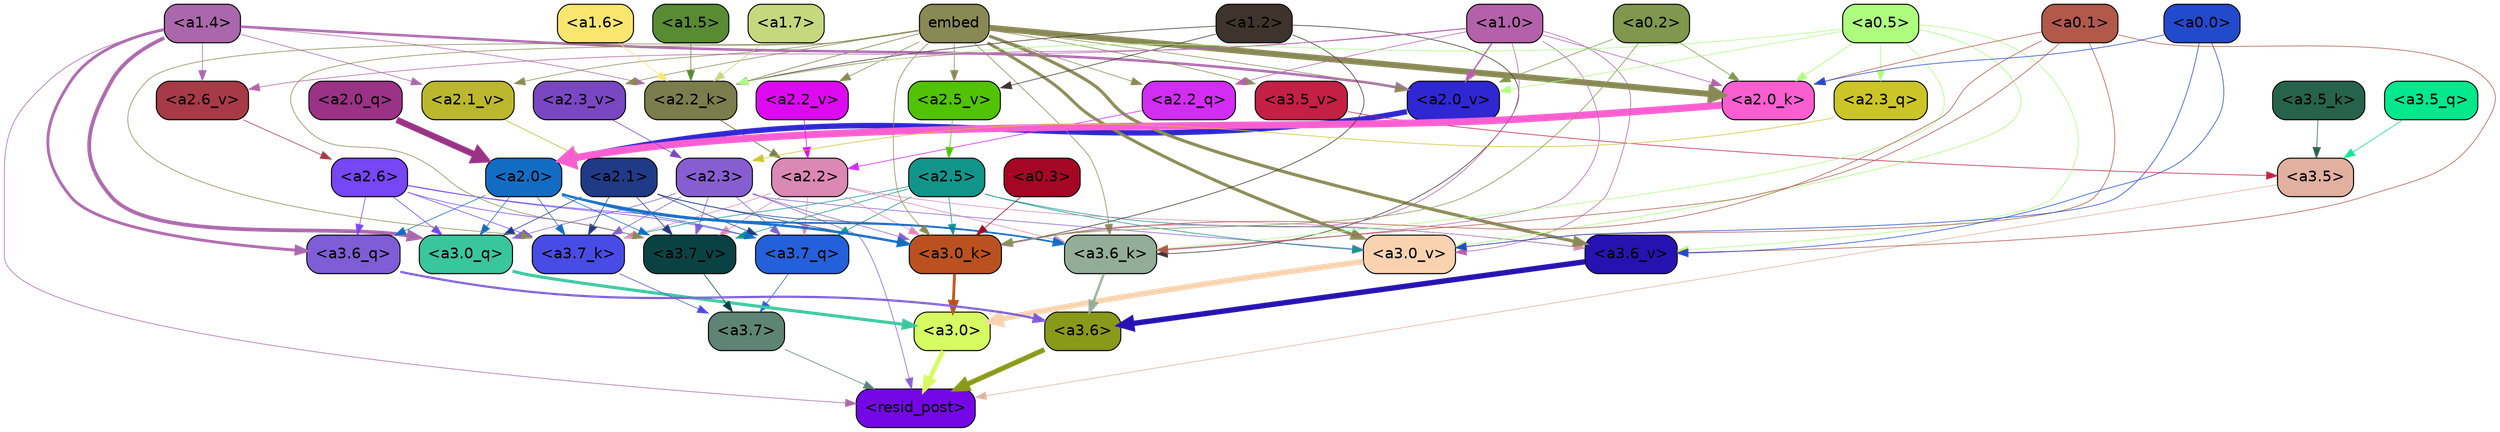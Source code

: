 strict digraph "" {
	graph [bgcolor=transparent,
		layout=dot,
		overlap=false,
		splines=true
	];
	"<a3.7>"	[color=black,
		fillcolor="#5e8476",
		fontname=Helvetica,
		shape=box,
		style="filled, rounded"];
	"<resid_post>"	[color=black,
		fillcolor="#7507e7",
		fontname=Helvetica,
		shape=box,
		style="filled, rounded"];
	"<a3.7>" -> "<resid_post>"	[color="#5e8476",
		penwidth=0.6];
	"<a3.6>"	[color=black,
		fillcolor="#899919",
		fontname=Helvetica,
		shape=box,
		style="filled, rounded"];
	"<a3.6>" -> "<resid_post>"	[color="#899919",
		penwidth=4.670643210411072];
	"<a3.5>"	[color=black,
		fillcolor="#e2b09f",
		fontname=Helvetica,
		shape=box,
		style="filled, rounded"];
	"<a3.5>" -> "<resid_post>"	[color="#e2b09f",
		penwidth=0.6];
	"<a3.0>"	[color=black,
		fillcolor="#d5fa62",
		fontname=Helvetica,
		shape=box,
		style="filled, rounded"];
	"<a3.0>" -> "<resid_post>"	[color="#d5fa62",
		penwidth=4.246885180473328];
	"<a2.3>"	[color=black,
		fillcolor="#865ed1",
		fontname=Helvetica,
		shape=box,
		style="filled, rounded"];
	"<a2.3>" -> "<resid_post>"	[color="#865ed1",
		penwidth=0.6];
	"<a3.7_q>"	[color=black,
		fillcolor="#2460d9",
		fontname=Helvetica,
		shape=box,
		style="filled, rounded"];
	"<a2.3>" -> "<a3.7_q>"	[color="#865ed1",
		penwidth=0.6];
	"<a3.0_q>"	[color=black,
		fillcolor="#3ac69d",
		fontname=Helvetica,
		shape=box,
		style="filled, rounded"];
	"<a2.3>" -> "<a3.0_q>"	[color="#865ed1",
		penwidth=0.6];
	"<a3.7_k>"	[color=black,
		fillcolor="#494be6",
		fontname=Helvetica,
		shape=box,
		style="filled, rounded"];
	"<a2.3>" -> "<a3.7_k>"	[color="#865ed1",
		penwidth=0.6];
	"<a3.0_k>"	[color=black,
		fillcolor="#bb511e",
		fontname=Helvetica,
		shape=box,
		style="filled, rounded"];
	"<a2.3>" -> "<a3.0_k>"	[color="#865ed1",
		penwidth=0.6];
	"<a3.7_v>"	[color=black,
		fillcolor="#0a4243",
		fontname=Helvetica,
		shape=box,
		style="filled, rounded"];
	"<a2.3>" -> "<a3.7_v>"	[color="#865ed1",
		penwidth=0.6];
	"<a3.0_v>"	[color=black,
		fillcolor="#f9d3b0",
		fontname=Helvetica,
		shape=box,
		style="filled, rounded"];
	"<a2.3>" -> "<a3.0_v>"	[color="#865ed1",
		penwidth=0.6];
	"<a1.4>"	[color=black,
		fillcolor="#ab67ac",
		fontname=Helvetica,
		shape=box,
		style="filled, rounded"];
	"<a1.4>" -> "<resid_post>"	[color="#ab67ac",
		penwidth=0.6];
	"<a3.6_q>"	[color=black,
		fillcolor="#7e5dd6",
		fontname=Helvetica,
		shape=box,
		style="filled, rounded"];
	"<a1.4>" -> "<a3.6_q>"	[color="#ab67ac",
		penwidth=2.6487714648246765];
	"<a1.4>" -> "<a3.0_q>"	[color="#ab67ac",
		penwidth=3.477886103093624];
	"<a2.2_k>"	[color=black,
		fillcolor="#7c7d4c",
		fontname=Helvetica,
		shape=box,
		style="filled, rounded"];
	"<a1.4>" -> "<a2.2_k>"	[color="#ab67ac",
		penwidth=0.6];
	"<a2.6_v>"	[color=black,
		fillcolor="#a73a47",
		fontname=Helvetica,
		shape=box,
		style="filled, rounded"];
	"<a1.4>" -> "<a2.6_v>"	[color="#ab67ac",
		penwidth=0.6];
	"<a2.1_v>"	[color=black,
		fillcolor="#bbb82e",
		fontname=Helvetica,
		shape=box,
		style="filled, rounded"];
	"<a1.4>" -> "<a2.1_v>"	[color="#ab67ac",
		penwidth=0.6];
	"<a2.0_v>"	[color=black,
		fillcolor="#2f27d2",
		fontname=Helvetica,
		shape=box,
		style="filled, rounded"];
	"<a1.4>" -> "<a2.0_v>"	[color="#ab67ac",
		penwidth=2.3358620405197144];
	"<a3.7_q>" -> "<a3.7>"	[color="#2460d9",
		penwidth=0.6];
	"<a3.6_q>" -> "<a3.6>"	[color="#7e5dd6",
		penwidth=2.03758105635643];
	"<a3.5_q>"	[color=black,
		fillcolor="#02e88d",
		fontname=Helvetica,
		shape=box,
		style="filled, rounded"];
	"<a3.5_q>" -> "<a3.5>"	[color="#02e88d",
		penwidth=0.6];
	"<a3.0_q>" -> "<a3.0>"	[color="#3ac69d",
		penwidth=2.8638100624084473];
	"<a3.7_k>" -> "<a3.7>"	[color="#494be6",
		penwidth=0.6];
	"<a3.6_k>"	[color=black,
		fillcolor="#94ad97",
		fontname=Helvetica,
		shape=box,
		style="filled, rounded"];
	"<a3.6_k>" -> "<a3.6>"	[color="#94ad97",
		penwidth=2.174198240041733];
	"<a3.5_k>"	[color=black,
		fillcolor="#27624d",
		fontname=Helvetica,
		shape=box,
		style="filled, rounded"];
	"<a3.5_k>" -> "<a3.5>"	[color="#27624d",
		penwidth=0.6];
	"<a3.0_k>" -> "<a3.0>"	[color="#bb511e",
		penwidth=2.6274144649505615];
	"<a3.7_v>" -> "<a3.7>"	[color="#0a4243",
		penwidth=0.6];
	"<a3.6_v>"	[color=black,
		fillcolor="#2612b1",
		fontname=Helvetica,
		shape=box,
		style="filled, rounded"];
	"<a3.6_v>" -> "<a3.6>"	[color="#2612b1",
		penwidth=5.002329230308533];
	"<a3.5_v>"	[color=black,
		fillcolor="#c41f44",
		fontname=Helvetica,
		shape=box,
		style="filled, rounded"];
	"<a3.5_v>" -> "<a3.5>"	[color="#c41f44",
		penwidth=0.6];
	"<a3.0_v>" -> "<a3.0>"	[color="#f9d3b0",
		penwidth=5.188832879066467];
	"<a2.6>"	[color=black,
		fillcolor="#7746f5",
		fontname=Helvetica,
		shape=box,
		style="filled, rounded"];
	"<a2.6>" -> "<a3.7_q>"	[color="#7746f5",
		penwidth=0.6];
	"<a2.6>" -> "<a3.6_q>"	[color="#7746f5",
		penwidth=0.6];
	"<a2.6>" -> "<a3.0_q>"	[color="#7746f5",
		penwidth=0.6];
	"<a2.6>" -> "<a3.7_k>"	[color="#7746f5",
		penwidth=0.6];
	"<a2.6>" -> "<a3.0_k>"	[color="#7746f5",
		penwidth=0.6];
	"<a2.6>" -> "<a3.7_v>"	[color="#7746f5",
		penwidth=0.6];
	"<a2.5>"	[color=black,
		fillcolor="#11958b",
		fontname=Helvetica,
		shape=box,
		style="filled, rounded"];
	"<a2.5>" -> "<a3.7_q>"	[color="#11958b",
		penwidth=0.6];
	"<a2.5>" -> "<a3.7_k>"	[color="#11958b",
		penwidth=0.6];
	"<a2.5>" -> "<a3.0_k>"	[color="#11958b",
		penwidth=0.6];
	"<a2.5>" -> "<a3.7_v>"	[color="#11958b",
		penwidth=0.6];
	"<a2.5>" -> "<a3.6_v>"	[color="#11958b",
		penwidth=0.6];
	"<a2.5>" -> "<a3.0_v>"	[color="#11958b",
		penwidth=0.6];
	"<a2.2>"	[color=black,
		fillcolor="#dc88b4",
		fontname=Helvetica,
		shape=box,
		style="filled, rounded"];
	"<a2.2>" -> "<a3.7_q>"	[color="#dc88b4",
		penwidth=0.6];
	"<a2.2>" -> "<a3.7_k>"	[color="#dc88b4",
		penwidth=0.6];
	"<a2.2>" -> "<a3.6_k>"	[color="#dc88b4",
		penwidth=0.6];
	"<a2.2>" -> "<a3.0_k>"	[color="#dc88b4",
		penwidth=0.6];
	"<a2.2>" -> "<a3.7_v>"	[color="#dc88b4",
		penwidth=0.6];
	"<a2.2>" -> "<a3.6_v>"	[color="#dc88b4",
		penwidth=0.6];
	"<a2.1>"	[color=black,
		fillcolor="#1f3a87",
		fontname=Helvetica,
		shape=box,
		style="filled, rounded"];
	"<a2.1>" -> "<a3.7_q>"	[color="#1f3a87",
		penwidth=0.6];
	"<a2.1>" -> "<a3.0_q>"	[color="#1f3a87",
		penwidth=0.6];
	"<a2.1>" -> "<a3.7_k>"	[color="#1f3a87",
		penwidth=0.6];
	"<a2.1>" -> "<a3.6_k>"	[color="#1f3a87",
		penwidth=0.6];
	"<a2.1>" -> "<a3.0_k>"	[color="#1f3a87",
		penwidth=0.6];
	"<a2.1>" -> "<a3.7_v>"	[color="#1f3a87",
		penwidth=0.6];
	"<a2.0>"	[color=black,
		fillcolor="#136cc3",
		fontname=Helvetica,
		shape=box,
		style="filled, rounded"];
	"<a2.0>" -> "<a3.7_q>"	[color="#136cc3",
		penwidth=0.6];
	"<a2.0>" -> "<a3.6_q>"	[color="#136cc3",
		penwidth=0.6];
	"<a2.0>" -> "<a3.0_q>"	[color="#136cc3",
		penwidth=0.6];
	"<a2.0>" -> "<a3.7_k>"	[color="#136cc3",
		penwidth=0.6];
	"<a2.0>" -> "<a3.6_k>"	[color="#136cc3",
		penwidth=1.5417278409004211];
	"<a2.0>" -> "<a3.0_k>"	[color="#136cc3",
		penwidth=2.23091459274292];
	"<a2.0>" -> "<a3.7_v>"	[color="#136cc3",
		penwidth=0.6];
	embed	[color=black,
		fillcolor="#898955",
		fontname=Helvetica,
		shape=box,
		style="filled, rounded"];
	embed -> "<a3.7_k>"	[color="#898955",
		penwidth=0.6];
	embed -> "<a3.6_k>"	[color="#898955",
		penwidth=0.6];
	embed -> "<a3.0_k>"	[color="#898955",
		penwidth=0.6];
	embed -> "<a3.7_v>"	[color="#898955",
		penwidth=0.6];
	embed -> "<a3.6_v>"	[color="#898955",
		penwidth=2.9511587619781494];
	embed -> "<a3.5_v>"	[color="#898955",
		penwidth=0.6];
	embed -> "<a3.0_v>"	[color="#898955",
		penwidth=2.8577730655670166];
	"<a2.2_q>"	[color=black,
		fillcolor="#d22df2",
		fontname=Helvetica,
		shape=box,
		style="filled, rounded"];
	embed -> "<a2.2_q>"	[color="#898955",
		penwidth=0.6];
	embed -> "<a2.2_k>"	[color="#898955",
		penwidth=0.69573974609375];
	"<a2.0_k>"	[color=black,
		fillcolor="#fa5ed1",
		fontname=Helvetica,
		shape=box,
		style="filled, rounded"];
	embed -> "<a2.0_k>"	[color="#898955",
		penwidth=5.629883050918579];
	"<a2.5_v>"	[color=black,
		fillcolor="#52c304",
		fontname=Helvetica,
		shape=box,
		style="filled, rounded"];
	embed -> "<a2.5_v>"	[color="#898955",
		penwidth=0.6];
	"<a2.3_v>"	[color=black,
		fillcolor="#7a47c2",
		fontname=Helvetica,
		shape=box,
		style="filled, rounded"];
	embed -> "<a2.3_v>"	[color="#898955",
		penwidth=0.6];
	"<a2.2_v>"	[color=black,
		fillcolor="#dd09f1",
		fontname=Helvetica,
		shape=box,
		style="filled, rounded"];
	embed -> "<a2.2_v>"	[color="#898955",
		penwidth=0.6];
	embed -> "<a2.1_v>"	[color="#898955",
		penwidth=0.6];
	embed -> "<a2.0_v>"	[color="#898955",
		penwidth=0.6];
	"<a1.2>"	[color=black,
		fillcolor="#3f342d",
		fontname=Helvetica,
		shape=box,
		style="filled, rounded"];
	"<a1.2>" -> "<a3.6_k>"	[color="#3f342d",
		penwidth=0.6];
	"<a1.2>" -> "<a3.0_k>"	[color="#3f342d",
		penwidth=0.6];
	"<a1.2>" -> "<a2.2_k>"	[color="#3f342d",
		penwidth=0.6];
	"<a1.2>" -> "<a2.5_v>"	[color="#3f342d",
		penwidth=0.6];
	"<a1.0>"	[color=black,
		fillcolor="#b461ab",
		fontname=Helvetica,
		shape=box,
		style="filled, rounded"];
	"<a1.0>" -> "<a3.6_k>"	[color="#b461ab",
		penwidth=0.6];
	"<a1.0>" -> "<a3.0_k>"	[color="#b461ab",
		penwidth=0.6];
	"<a1.0>" -> "<a3.0_v>"	[color="#b461ab",
		penwidth=0.6];
	"<a1.0>" -> "<a2.2_q>"	[color="#b461ab",
		penwidth=0.6];
	"<a1.0>" -> "<a2.2_k>"	[color="#b461ab",
		penwidth=0.6];
	"<a1.0>" -> "<a2.0_k>"	[color="#b461ab",
		penwidth=0.6];
	"<a1.0>" -> "<a2.6_v>"	[color="#b461ab",
		penwidth=0.6];
	"<a1.0>" -> "<a2.0_v>"	[color="#b461ab",
		penwidth=1.3103609085083008];
	"<a0.5>"	[color=black,
		fillcolor="#adfd7f",
		fontname=Helvetica,
		shape=box,
		style="filled, rounded"];
	"<a0.5>" -> "<a3.6_k>"	[color="#adfd7f",
		penwidth=0.6];
	"<a0.5>" -> "<a3.6_v>"	[color="#adfd7f",
		penwidth=0.6];
	"<a0.5>" -> "<a3.0_v>"	[color="#adfd7f",
		penwidth=0.6446345448493958];
	"<a2.3_q>"	[color=black,
		fillcolor="#ccc528",
		fontname=Helvetica,
		shape=box,
		style="filled, rounded"];
	"<a0.5>" -> "<a2.3_q>"	[color="#adfd7f",
		penwidth=0.6];
	"<a0.5>" -> "<a2.2_k>"	[color="#adfd7f",
		penwidth=0.6];
	"<a0.5>" -> "<a2.0_k>"	[color="#adfd7f",
		penwidth=0.7065601348876953];
	"<a0.5>" -> "<a2.0_v>"	[color="#adfd7f",
		penwidth=0.6];
	"<a0.1>"	[color=black,
		fillcolor="#b1594a",
		fontname=Helvetica,
		shape=box,
		style="filled, rounded"];
	"<a0.1>" -> "<a3.6_k>"	[color="#b1594a",
		penwidth=0.6];
	"<a0.1>" -> "<a3.0_k>"	[color="#b1594a",
		penwidth=0.6];
	"<a0.1>" -> "<a3.6_v>"	[color="#b1594a",
		penwidth=0.6];
	"<a0.1>" -> "<a3.0_v>"	[color="#b1594a",
		penwidth=0.6];
	"<a0.1>" -> "<a2.0_k>"	[color="#b1594a",
		penwidth=0.6];
	"<a0.3>"	[color=black,
		fillcolor="#a50623",
		fontname=Helvetica,
		shape=box,
		style="filled, rounded"];
	"<a0.3>" -> "<a3.0_k>"	[color="#a50623",
		penwidth=0.6];
	"<a0.2>"	[color=black,
		fillcolor="#80974d",
		fontname=Helvetica,
		shape=box,
		style="filled, rounded"];
	"<a0.2>" -> "<a3.0_k>"	[color="#80974d",
		penwidth=0.6];
	"<a0.2>" -> "<a2.0_k>"	[color="#80974d",
		penwidth=0.6];
	"<a0.2>" -> "<a2.0_v>"	[color="#80974d",
		penwidth=0.6];
	"<a0.0>"	[color=black,
		fillcolor="#224acd",
		fontname=Helvetica,
		shape=box,
		style="filled, rounded"];
	"<a0.0>" -> "<a3.6_v>"	[color="#224acd",
		penwidth=0.6];
	"<a0.0>" -> "<a3.0_v>"	[color="#224acd",
		penwidth=0.6];
	"<a0.0>" -> "<a2.0_k>"	[color="#224acd",
		penwidth=0.6];
	"<a2.3_q>" -> "<a2.3>"	[color="#ccc528",
		penwidth=0.6];
	"<a2.2_q>" -> "<a2.2>"	[color="#d22df2",
		penwidth=0.6407594680786133];
	"<a2.0_q>"	[color=black,
		fillcolor="#9a3285",
		fontname=Helvetica,
		shape=box,
		style="filled, rounded"];
	"<a2.0_q>" -> "<a2.0>"	[color="#9a3285",
		penwidth=5.885338068008423];
	"<a2.2_k>" -> "<a2.2>"	[color="#7c7d4c",
		penwidth=0.7811911106109619];
	"<a2.0_k>" -> "<a2.0>"	[color="#fa5ed1",
		penwidth=6.657835483551025];
	"<a2.6_v>" -> "<a2.6>"	[color="#a73a47",
		penwidth=0.6];
	"<a2.5_v>" -> "<a2.5>"	[color="#52c304",
		penwidth=0.6];
	"<a2.3_v>" -> "<a2.3>"	[color="#7a47c2",
		penwidth=0.6];
	"<a2.2_v>" -> "<a2.2>"	[color="#dd09f1",
		penwidth=0.6];
	"<a2.1_v>" -> "<a2.1>"	[color="#bbb82e",
		penwidth=0.6];
	"<a2.0_v>" -> "<a2.0>"	[color="#2f27d2",
		penwidth=5.070239782333374];
	"<a1.7>"	[color=black,
		fillcolor="#c5d87e",
		fontname=Helvetica,
		shape=box,
		style="filled, rounded"];
	"<a1.7>" -> "<a2.2_k>"	[color="#c5d87e",
		penwidth=0.6];
	"<a1.6>"	[color=black,
		fillcolor="#f8e66f",
		fontname=Helvetica,
		shape=box,
		style="filled, rounded"];
	"<a1.6>" -> "<a2.2_k>"	[color="#f8e66f",
		penwidth=0.6];
	"<a1.5>"	[color=black,
		fillcolor="#588b33",
		fontname=Helvetica,
		shape=box,
		style="filled, rounded"];
	"<a1.5>" -> "<a2.2_k>"	[color="#588b33",
		penwidth=0.6];
}
